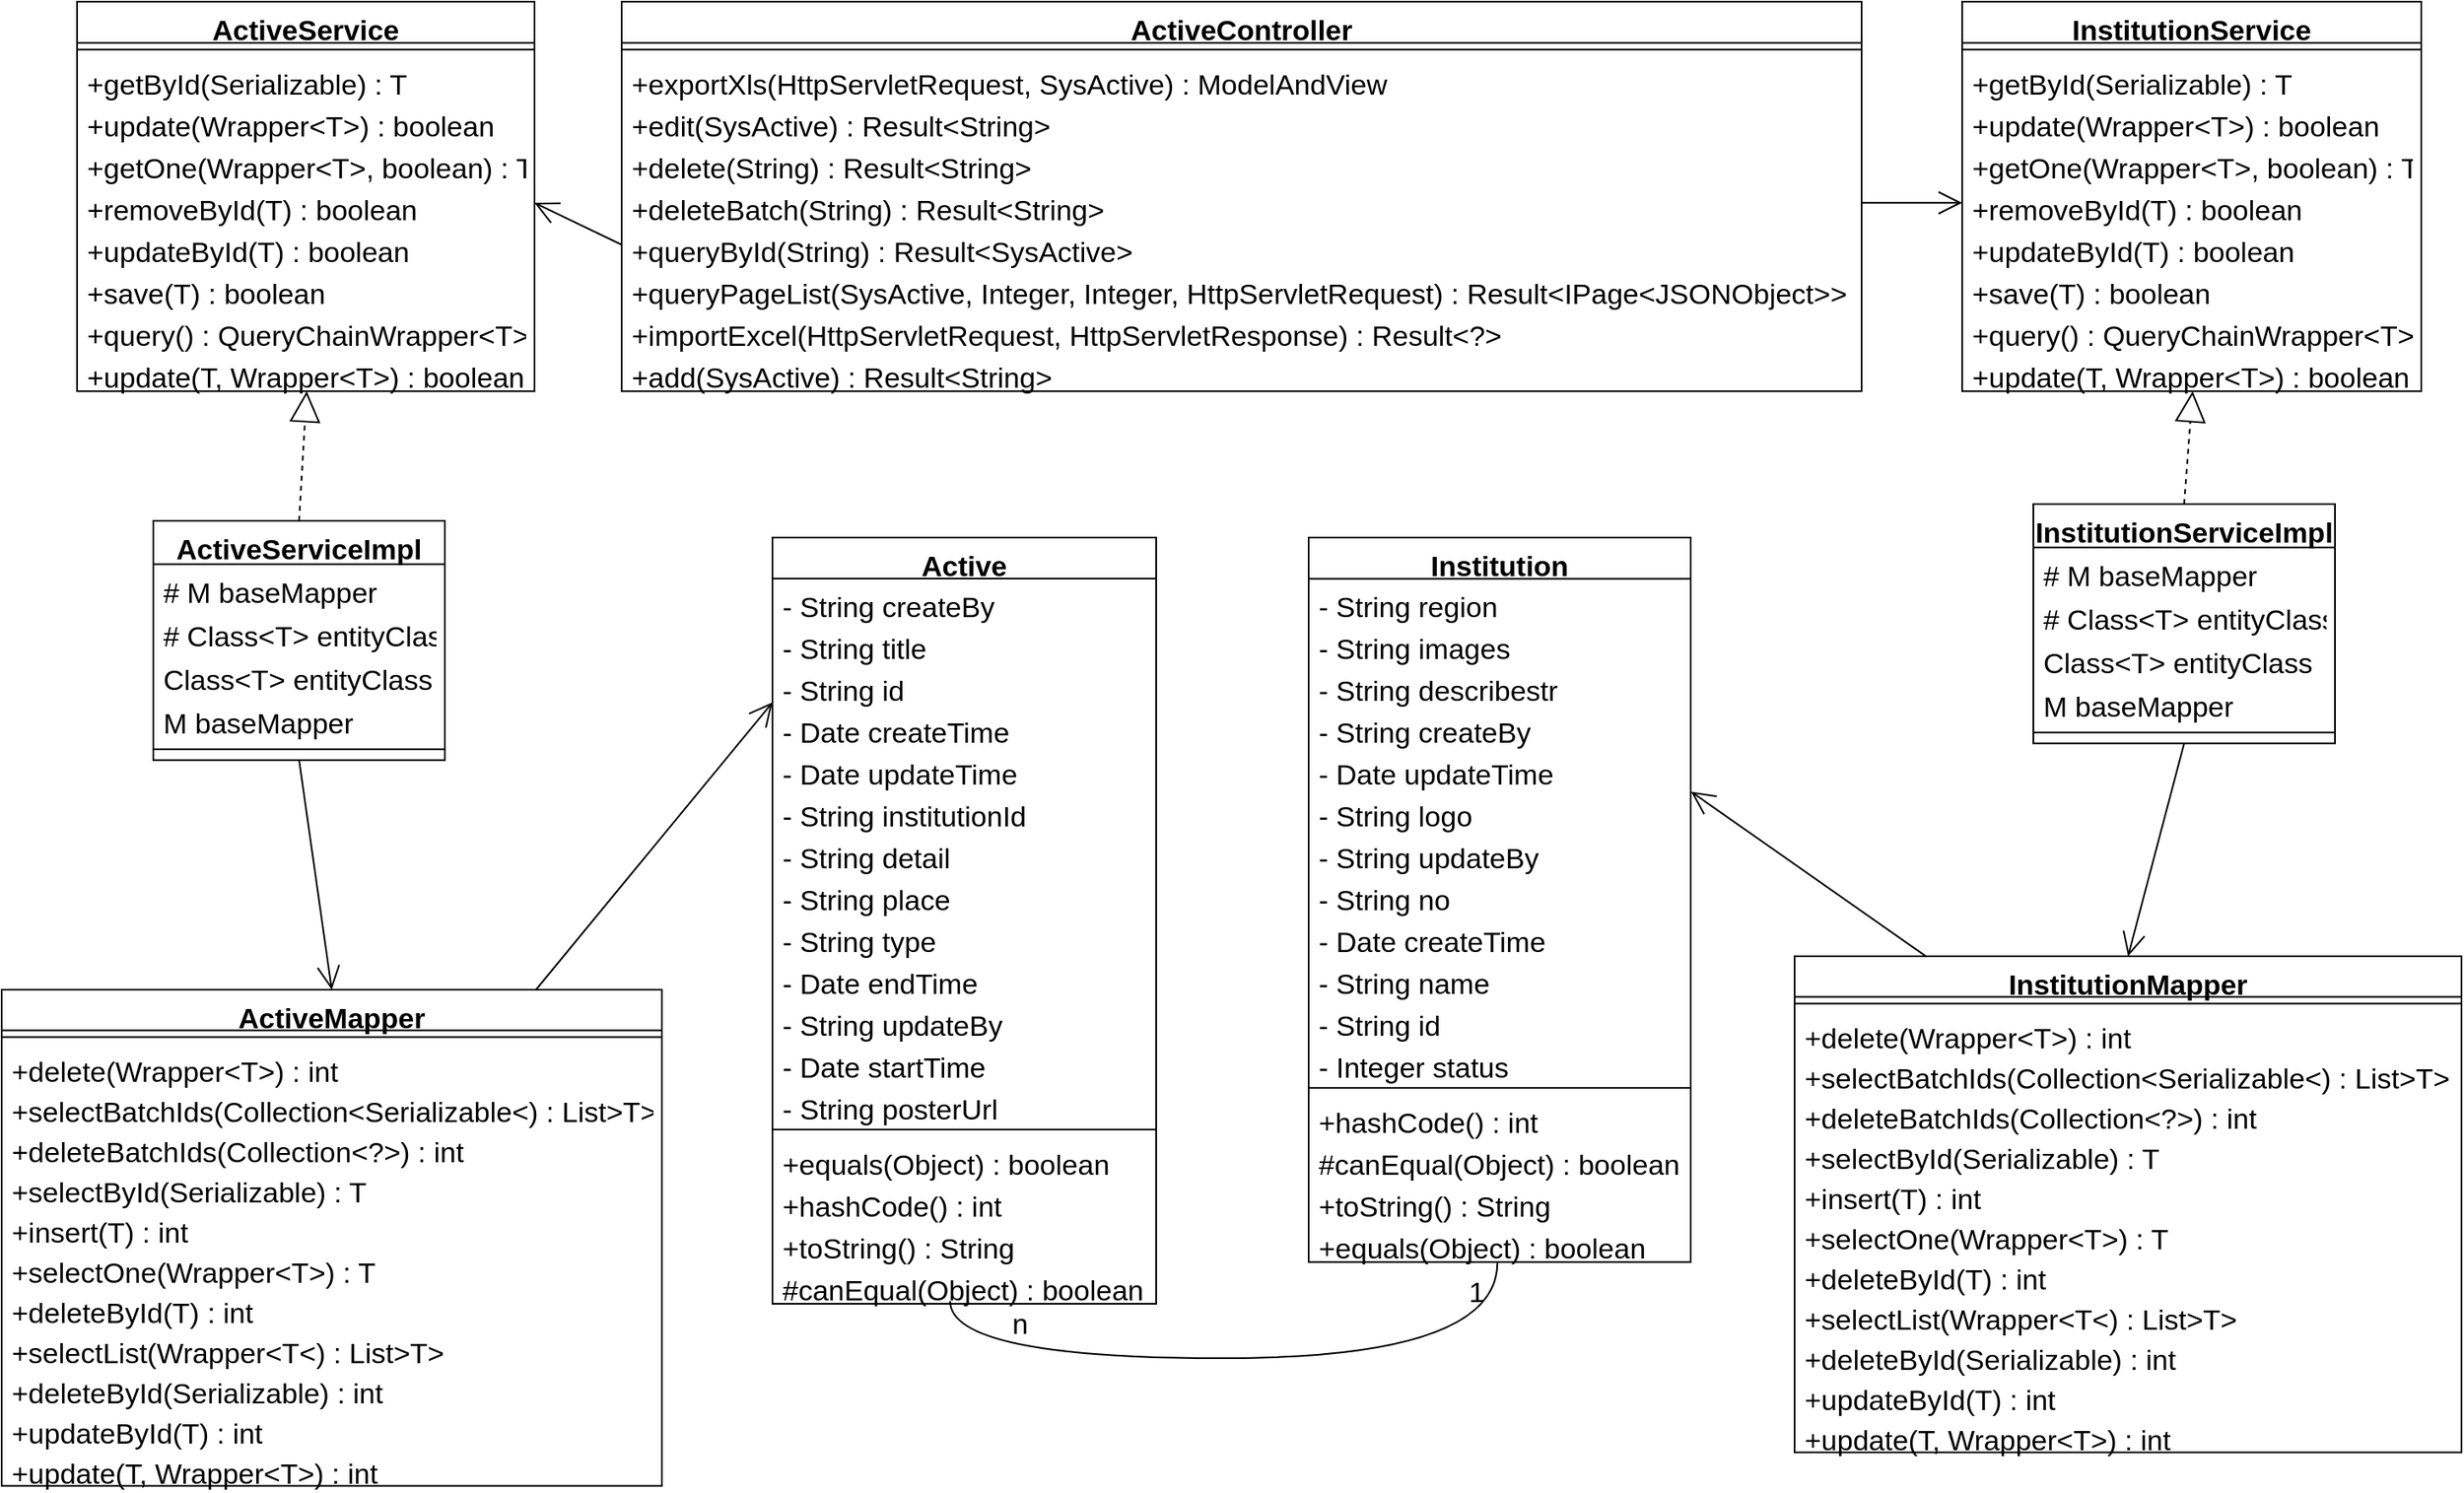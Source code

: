<mxfile version="24.5.1" type="github">
  <diagram name="第 1 页" id="wU-453oeVGQmZ7itbZ2u">
    <mxGraphModel dx="1974" dy="590" grid="1" gridSize="10" guides="1" tooltips="1" connect="1" arrows="1" fold="1" page="1" pageScale="1" pageWidth="827" pageHeight="1169" math="0" shadow="0">
      <root>
        <mxCell id="0" />
        <mxCell id="1" parent="0" />
        <mxCell id="_fDaWPG-SAnf2-mswytO-1" value="ActiveController" style="swimlane;fontStyle=1;align=center;verticalAlign=top;childLayout=stackLayout;horizontal=1;startSize=24.632;horizontalStack=0;resizeParent=1;resizeParentMax=0;resizeLast=0;collapsible=0;marginBottom=0;fontSize=17;" vertex="1" parent="1">
          <mxGeometry x="80" y="20" width="740" height="232.632" as="geometry" />
        </mxCell>
        <mxCell id="_fDaWPG-SAnf2-mswytO-2" style="line;strokeWidth=1;fillColor=none;align=left;verticalAlign=middle;spacingTop=-1;spacingLeft=3;spacingRight=3;rotatable=0;labelPosition=right;points=[];portConstraint=eastwest;strokeColor=inherit;fontSize=17;" vertex="1" parent="_fDaWPG-SAnf2-mswytO-1">
          <mxGeometry y="24.632" width="740" height="8" as="geometry" />
        </mxCell>
        <mxCell id="_fDaWPG-SAnf2-mswytO-3" value="+exportXls(HttpServletRequest, SysActive) : ModelAndView" style="text;strokeColor=none;fillColor=none;align=left;verticalAlign=top;spacingLeft=4;spacingRight=4;overflow=hidden;rotatable=0;points=[[0,0.5],[1,0.5]];portConstraint=eastwest;fontSize=17;" vertex="1" parent="_fDaWPG-SAnf2-mswytO-1">
          <mxGeometry y="32.632" width="740" height="25" as="geometry" />
        </mxCell>
        <mxCell id="_fDaWPG-SAnf2-mswytO-4" value="+edit(SysActive) : Result&lt;String&gt;" style="text;strokeColor=none;fillColor=none;align=left;verticalAlign=top;spacingLeft=4;spacingRight=4;overflow=hidden;rotatable=0;points=[[0,0.5],[1,0.5]];portConstraint=eastwest;fontSize=17;" vertex="1" parent="_fDaWPG-SAnf2-mswytO-1">
          <mxGeometry y="57.632" width="740" height="25" as="geometry" />
        </mxCell>
        <mxCell id="_fDaWPG-SAnf2-mswytO-5" value="+delete(String) : Result&lt;String&gt;" style="text;strokeColor=none;fillColor=none;align=left;verticalAlign=top;spacingLeft=4;spacingRight=4;overflow=hidden;rotatable=0;points=[[0,0.5],[1,0.5]];portConstraint=eastwest;fontSize=17;" vertex="1" parent="_fDaWPG-SAnf2-mswytO-1">
          <mxGeometry y="82.632" width="740" height="25" as="geometry" />
        </mxCell>
        <mxCell id="_fDaWPG-SAnf2-mswytO-6" value="+deleteBatch(String) : Result&lt;String&gt;" style="text;strokeColor=none;fillColor=none;align=left;verticalAlign=top;spacingLeft=4;spacingRight=4;overflow=hidden;rotatable=0;points=[[0,0.5],[1,0.5]];portConstraint=eastwest;fontSize=17;" vertex="1" parent="_fDaWPG-SAnf2-mswytO-1">
          <mxGeometry y="107.632" width="740" height="25" as="geometry" />
        </mxCell>
        <mxCell id="_fDaWPG-SAnf2-mswytO-7" value="+queryById(String) : Result&lt;SysActive&gt;" style="text;strokeColor=none;fillColor=none;align=left;verticalAlign=top;spacingLeft=4;spacingRight=4;overflow=hidden;rotatable=0;points=[[0,0.5],[1,0.5]];portConstraint=eastwest;fontSize=17;" vertex="1" parent="_fDaWPG-SAnf2-mswytO-1">
          <mxGeometry y="132.632" width="740" height="25" as="geometry" />
        </mxCell>
        <mxCell id="_fDaWPG-SAnf2-mswytO-8" value="+queryPageList(SysActive, Integer, Integer, HttpServletRequest) : Result&lt;IPage&lt;JSONObject&gt;&gt;" style="text;strokeColor=none;fillColor=none;align=left;verticalAlign=top;spacingLeft=4;spacingRight=4;overflow=hidden;rotatable=0;points=[[0,0.5],[1,0.5]];portConstraint=eastwest;fontSize=17;" vertex="1" parent="_fDaWPG-SAnf2-mswytO-1">
          <mxGeometry y="157.632" width="740" height="25" as="geometry" />
        </mxCell>
        <mxCell id="_fDaWPG-SAnf2-mswytO-9" value="+importExcel(HttpServletRequest, HttpServletResponse) : Result&lt;?&gt;" style="text;strokeColor=none;fillColor=none;align=left;verticalAlign=top;spacingLeft=4;spacingRight=4;overflow=hidden;rotatable=0;points=[[0,0.5],[1,0.5]];portConstraint=eastwest;fontSize=17;" vertex="1" parent="_fDaWPG-SAnf2-mswytO-1">
          <mxGeometry y="182.632" width="740" height="25" as="geometry" />
        </mxCell>
        <mxCell id="_fDaWPG-SAnf2-mswytO-10" value="+add(SysActive) : Result&lt;String&gt;" style="text;strokeColor=none;fillColor=none;align=left;verticalAlign=top;spacingLeft=4;spacingRight=4;overflow=hidden;rotatable=0;points=[[0,0.5],[1,0.5]];portConstraint=eastwest;fontSize=17;" vertex="1" parent="_fDaWPG-SAnf2-mswytO-1">
          <mxGeometry y="207.632" width="740" height="25" as="geometry" />
        </mxCell>
        <mxCell id="_fDaWPG-SAnf2-mswytO-11" value="ActiveService" style="swimlane;fontStyle=1;align=center;verticalAlign=top;childLayout=stackLayout;horizontal=1;startSize=24.632;horizontalStack=0;resizeParent=1;resizeParentMax=0;resizeLast=0;collapsible=0;marginBottom=0;fontSize=17;" vertex="1" parent="1">
          <mxGeometry x="-245" y="20" width="273" height="232.632" as="geometry" />
        </mxCell>
        <mxCell id="_fDaWPG-SAnf2-mswytO-12" style="line;strokeWidth=1;fillColor=none;align=left;verticalAlign=middle;spacingTop=-1;spacingLeft=3;spacingRight=3;rotatable=0;labelPosition=right;points=[];portConstraint=eastwest;strokeColor=inherit;fontSize=17;" vertex="1" parent="_fDaWPG-SAnf2-mswytO-11">
          <mxGeometry y="24.632" width="273" height="8" as="geometry" />
        </mxCell>
        <mxCell id="_fDaWPG-SAnf2-mswytO-13" value="+getById(Serializable) : T" style="text;strokeColor=none;fillColor=none;align=left;verticalAlign=top;spacingLeft=4;spacingRight=4;overflow=hidden;rotatable=0;points=[[0,0.5],[1,0.5]];portConstraint=eastwest;fontSize=17;" vertex="1" parent="_fDaWPG-SAnf2-mswytO-11">
          <mxGeometry y="32.632" width="273" height="25" as="geometry" />
        </mxCell>
        <mxCell id="_fDaWPG-SAnf2-mswytO-14" value="+update(Wrapper&lt;T&gt;) : boolean" style="text;strokeColor=none;fillColor=none;align=left;verticalAlign=top;spacingLeft=4;spacingRight=4;overflow=hidden;rotatable=0;points=[[0,0.5],[1,0.5]];portConstraint=eastwest;fontSize=17;" vertex="1" parent="_fDaWPG-SAnf2-mswytO-11">
          <mxGeometry y="57.632" width="273" height="25" as="geometry" />
        </mxCell>
        <mxCell id="_fDaWPG-SAnf2-mswytO-15" value="+getOne(Wrapper&lt;T&gt;, boolean) : T" style="text;strokeColor=none;fillColor=none;align=left;verticalAlign=top;spacingLeft=4;spacingRight=4;overflow=hidden;rotatable=0;points=[[0,0.5],[1,0.5]];portConstraint=eastwest;fontSize=17;" vertex="1" parent="_fDaWPG-SAnf2-mswytO-11">
          <mxGeometry y="82.632" width="273" height="25" as="geometry" />
        </mxCell>
        <mxCell id="_fDaWPG-SAnf2-mswytO-16" value="+removeById(T) : boolean" style="text;strokeColor=none;fillColor=none;align=left;verticalAlign=top;spacingLeft=4;spacingRight=4;overflow=hidden;rotatable=0;points=[[0,0.5],[1,0.5]];portConstraint=eastwest;fontSize=17;" vertex="1" parent="_fDaWPG-SAnf2-mswytO-11">
          <mxGeometry y="107.632" width="273" height="25" as="geometry" />
        </mxCell>
        <mxCell id="_fDaWPG-SAnf2-mswytO-17" value="+updateById(T) : boolean" style="text;strokeColor=none;fillColor=none;align=left;verticalAlign=top;spacingLeft=4;spacingRight=4;overflow=hidden;rotatable=0;points=[[0,0.5],[1,0.5]];portConstraint=eastwest;fontSize=17;" vertex="1" parent="_fDaWPG-SAnf2-mswytO-11">
          <mxGeometry y="132.632" width="273" height="25" as="geometry" />
        </mxCell>
        <mxCell id="_fDaWPG-SAnf2-mswytO-18" value="+save(T) : boolean" style="text;strokeColor=none;fillColor=none;align=left;verticalAlign=top;spacingLeft=4;spacingRight=4;overflow=hidden;rotatable=0;points=[[0,0.5],[1,0.5]];portConstraint=eastwest;fontSize=17;" vertex="1" parent="_fDaWPG-SAnf2-mswytO-11">
          <mxGeometry y="157.632" width="273" height="25" as="geometry" />
        </mxCell>
        <mxCell id="_fDaWPG-SAnf2-mswytO-19" value="+query() : QueryChainWrapper&lt;T&gt;" style="text;strokeColor=none;fillColor=none;align=left;verticalAlign=top;spacingLeft=4;spacingRight=4;overflow=hidden;rotatable=0;points=[[0,0.5],[1,0.5]];portConstraint=eastwest;fontSize=17;" vertex="1" parent="_fDaWPG-SAnf2-mswytO-11">
          <mxGeometry y="182.632" width="273" height="25" as="geometry" />
        </mxCell>
        <mxCell id="_fDaWPG-SAnf2-mswytO-20" value="+update(T, Wrapper&lt;T&gt;) : boolean" style="text;strokeColor=none;fillColor=none;align=left;verticalAlign=top;spacingLeft=4;spacingRight=4;overflow=hidden;rotatable=0;points=[[0,0.5],[1,0.5]];portConstraint=eastwest;fontSize=17;" vertex="1" parent="_fDaWPG-SAnf2-mswytO-11">
          <mxGeometry y="207.632" width="273" height="25" as="geometry" />
        </mxCell>
        <mxCell id="_fDaWPG-SAnf2-mswytO-21" value="InstitutionService" style="swimlane;fontStyle=1;align=center;verticalAlign=top;childLayout=stackLayout;horizontal=1;startSize=24.632;horizontalStack=0;resizeParent=1;resizeParentMax=0;resizeLast=0;collapsible=0;marginBottom=0;fontSize=17;" vertex="1" parent="1">
          <mxGeometry x="880" y="20" width="274" height="232.632" as="geometry" />
        </mxCell>
        <mxCell id="_fDaWPG-SAnf2-mswytO-22" style="line;strokeWidth=1;fillColor=none;align=left;verticalAlign=middle;spacingTop=-1;spacingLeft=3;spacingRight=3;rotatable=0;labelPosition=right;points=[];portConstraint=eastwest;strokeColor=inherit;fontSize=17;" vertex="1" parent="_fDaWPG-SAnf2-mswytO-21">
          <mxGeometry y="24.632" width="274" height="8" as="geometry" />
        </mxCell>
        <mxCell id="_fDaWPG-SAnf2-mswytO-23" value="+getById(Serializable) : T" style="text;strokeColor=none;fillColor=none;align=left;verticalAlign=top;spacingLeft=4;spacingRight=4;overflow=hidden;rotatable=0;points=[[0,0.5],[1,0.5]];portConstraint=eastwest;fontSize=17;" vertex="1" parent="_fDaWPG-SAnf2-mswytO-21">
          <mxGeometry y="32.632" width="274" height="25" as="geometry" />
        </mxCell>
        <mxCell id="_fDaWPG-SAnf2-mswytO-24" value="+update(Wrapper&lt;T&gt;) : boolean" style="text;strokeColor=none;fillColor=none;align=left;verticalAlign=top;spacingLeft=4;spacingRight=4;overflow=hidden;rotatable=0;points=[[0,0.5],[1,0.5]];portConstraint=eastwest;fontSize=17;" vertex="1" parent="_fDaWPG-SAnf2-mswytO-21">
          <mxGeometry y="57.632" width="274" height="25" as="geometry" />
        </mxCell>
        <mxCell id="_fDaWPG-SAnf2-mswytO-25" value="+getOne(Wrapper&lt;T&gt;, boolean) : T" style="text;strokeColor=none;fillColor=none;align=left;verticalAlign=top;spacingLeft=4;spacingRight=4;overflow=hidden;rotatable=0;points=[[0,0.5],[1,0.5]];portConstraint=eastwest;fontSize=17;" vertex="1" parent="_fDaWPG-SAnf2-mswytO-21">
          <mxGeometry y="82.632" width="274" height="25" as="geometry" />
        </mxCell>
        <mxCell id="_fDaWPG-SAnf2-mswytO-26" value="+removeById(T) : boolean" style="text;strokeColor=none;fillColor=none;align=left;verticalAlign=top;spacingLeft=4;spacingRight=4;overflow=hidden;rotatable=0;points=[[0,0.5],[1,0.5]];portConstraint=eastwest;fontSize=17;" vertex="1" parent="_fDaWPG-SAnf2-mswytO-21">
          <mxGeometry y="107.632" width="274" height="25" as="geometry" />
        </mxCell>
        <mxCell id="_fDaWPG-SAnf2-mswytO-27" value="+updateById(T) : boolean" style="text;strokeColor=none;fillColor=none;align=left;verticalAlign=top;spacingLeft=4;spacingRight=4;overflow=hidden;rotatable=0;points=[[0,0.5],[1,0.5]];portConstraint=eastwest;fontSize=17;" vertex="1" parent="_fDaWPG-SAnf2-mswytO-21">
          <mxGeometry y="132.632" width="274" height="25" as="geometry" />
        </mxCell>
        <mxCell id="_fDaWPG-SAnf2-mswytO-28" value="+save(T) : boolean" style="text;strokeColor=none;fillColor=none;align=left;verticalAlign=top;spacingLeft=4;spacingRight=4;overflow=hidden;rotatable=0;points=[[0,0.5],[1,0.5]];portConstraint=eastwest;fontSize=17;" vertex="1" parent="_fDaWPG-SAnf2-mswytO-21">
          <mxGeometry y="157.632" width="274" height="25" as="geometry" />
        </mxCell>
        <mxCell id="_fDaWPG-SAnf2-mswytO-29" value="+query() : QueryChainWrapper&lt;T&gt;" style="text;strokeColor=none;fillColor=none;align=left;verticalAlign=top;spacingLeft=4;spacingRight=4;overflow=hidden;rotatable=0;points=[[0,0.5],[1,0.5]];portConstraint=eastwest;fontSize=17;" vertex="1" parent="_fDaWPG-SAnf2-mswytO-21">
          <mxGeometry y="182.632" width="274" height="25" as="geometry" />
        </mxCell>
        <mxCell id="_fDaWPG-SAnf2-mswytO-30" value="+update(T, Wrapper&lt;T&gt;) : boolean" style="text;strokeColor=none;fillColor=none;align=left;verticalAlign=top;spacingLeft=4;spacingRight=4;overflow=hidden;rotatable=0;points=[[0,0.5],[1,0.5]];portConstraint=eastwest;fontSize=17;" vertex="1" parent="_fDaWPG-SAnf2-mswytO-21">
          <mxGeometry y="207.632" width="274" height="25" as="geometry" />
        </mxCell>
        <mxCell id="_fDaWPG-SAnf2-mswytO-31" value="ActiveMapper" style="swimlane;fontStyle=1;align=center;verticalAlign=top;childLayout=stackLayout;horizontal=1;startSize=24.24;horizontalStack=0;resizeParent=1;resizeParentMax=0;resizeLast=0;collapsible=0;marginBottom=0;fontSize=17;" vertex="1" parent="1">
          <mxGeometry x="-290" y="610" width="394" height="296.24" as="geometry" />
        </mxCell>
        <mxCell id="_fDaWPG-SAnf2-mswytO-32" style="line;strokeWidth=1;fillColor=none;align=left;verticalAlign=middle;spacingTop=-1;spacingLeft=3;spacingRight=3;rotatable=0;labelPosition=right;points=[];portConstraint=eastwest;strokeColor=inherit;fontSize=17;" vertex="1" parent="_fDaWPG-SAnf2-mswytO-31">
          <mxGeometry y="24.24" width="394" height="8" as="geometry" />
        </mxCell>
        <mxCell id="_fDaWPG-SAnf2-mswytO-33" value="+delete(Wrapper&lt;T&gt;) : int" style="text;strokeColor=none;fillColor=none;align=left;verticalAlign=top;spacingLeft=4;spacingRight=4;overflow=hidden;rotatable=0;points=[[0,0.5],[1,0.5]];portConstraint=eastwest;fontSize=17;" vertex="1" parent="_fDaWPG-SAnf2-mswytO-31">
          <mxGeometry y="32.24" width="394" height="24" as="geometry" />
        </mxCell>
        <mxCell id="_fDaWPG-SAnf2-mswytO-34" value="+selectBatchIds(Collection&lt;Serializable&lt;) : List&gt;T&gt;" style="text;strokeColor=none;fillColor=none;align=left;verticalAlign=top;spacingLeft=4;spacingRight=4;overflow=hidden;rotatable=0;points=[[0,0.5],[1,0.5]];portConstraint=eastwest;fontSize=17;" vertex="1" parent="_fDaWPG-SAnf2-mswytO-31">
          <mxGeometry y="56.24" width="394" height="24" as="geometry" />
        </mxCell>
        <mxCell id="_fDaWPG-SAnf2-mswytO-35" value="+deleteBatchIds(Collection&lt;?&gt;) : int" style="text;strokeColor=none;fillColor=none;align=left;verticalAlign=top;spacingLeft=4;spacingRight=4;overflow=hidden;rotatable=0;points=[[0,0.5],[1,0.5]];portConstraint=eastwest;fontSize=17;" vertex="1" parent="_fDaWPG-SAnf2-mswytO-31">
          <mxGeometry y="80.24" width="394" height="24" as="geometry" />
        </mxCell>
        <mxCell id="_fDaWPG-SAnf2-mswytO-36" value="+selectById(Serializable) : T" style="text;strokeColor=none;fillColor=none;align=left;verticalAlign=top;spacingLeft=4;spacingRight=4;overflow=hidden;rotatable=0;points=[[0,0.5],[1,0.5]];portConstraint=eastwest;fontSize=17;" vertex="1" parent="_fDaWPG-SAnf2-mswytO-31">
          <mxGeometry y="104.24" width="394" height="24" as="geometry" />
        </mxCell>
        <mxCell id="_fDaWPG-SAnf2-mswytO-37" value="+insert(T) : int" style="text;strokeColor=none;fillColor=none;align=left;verticalAlign=top;spacingLeft=4;spacingRight=4;overflow=hidden;rotatable=0;points=[[0,0.5],[1,0.5]];portConstraint=eastwest;fontSize=17;" vertex="1" parent="_fDaWPG-SAnf2-mswytO-31">
          <mxGeometry y="128.24" width="394" height="24" as="geometry" />
        </mxCell>
        <mxCell id="_fDaWPG-SAnf2-mswytO-38" value="+selectOne(Wrapper&lt;T&gt;) : T" style="text;strokeColor=none;fillColor=none;align=left;verticalAlign=top;spacingLeft=4;spacingRight=4;overflow=hidden;rotatable=0;points=[[0,0.5],[1,0.5]];portConstraint=eastwest;fontSize=17;" vertex="1" parent="_fDaWPG-SAnf2-mswytO-31">
          <mxGeometry y="152.24" width="394" height="24" as="geometry" />
        </mxCell>
        <mxCell id="_fDaWPG-SAnf2-mswytO-39" value="+deleteById(T) : int" style="text;strokeColor=none;fillColor=none;align=left;verticalAlign=top;spacingLeft=4;spacingRight=4;overflow=hidden;rotatable=0;points=[[0,0.5],[1,0.5]];portConstraint=eastwest;fontSize=17;" vertex="1" parent="_fDaWPG-SAnf2-mswytO-31">
          <mxGeometry y="176.24" width="394" height="24" as="geometry" />
        </mxCell>
        <mxCell id="_fDaWPG-SAnf2-mswytO-40" value="+selectList(Wrapper&lt;T&lt;) : List&gt;T&gt;" style="text;strokeColor=none;fillColor=none;align=left;verticalAlign=top;spacingLeft=4;spacingRight=4;overflow=hidden;rotatable=0;points=[[0,0.5],[1,0.5]];portConstraint=eastwest;fontSize=17;" vertex="1" parent="_fDaWPG-SAnf2-mswytO-31">
          <mxGeometry y="200.24" width="394" height="24" as="geometry" />
        </mxCell>
        <mxCell id="_fDaWPG-SAnf2-mswytO-41" value="+deleteById(Serializable) : int" style="text;strokeColor=none;fillColor=none;align=left;verticalAlign=top;spacingLeft=4;spacingRight=4;overflow=hidden;rotatable=0;points=[[0,0.5],[1,0.5]];portConstraint=eastwest;fontSize=17;" vertex="1" parent="_fDaWPG-SAnf2-mswytO-31">
          <mxGeometry y="224.24" width="394" height="24" as="geometry" />
        </mxCell>
        <mxCell id="_fDaWPG-SAnf2-mswytO-42" value="+updateById(T) : int" style="text;strokeColor=none;fillColor=none;align=left;verticalAlign=top;spacingLeft=4;spacingRight=4;overflow=hidden;rotatable=0;points=[[0,0.5],[1,0.5]];portConstraint=eastwest;fontSize=17;" vertex="1" parent="_fDaWPG-SAnf2-mswytO-31">
          <mxGeometry y="248.24" width="394" height="24" as="geometry" />
        </mxCell>
        <mxCell id="_fDaWPG-SAnf2-mswytO-43" value="+update(T, Wrapper&lt;T&gt;) : int" style="text;strokeColor=none;fillColor=none;align=left;verticalAlign=top;spacingLeft=4;spacingRight=4;overflow=hidden;rotatable=0;points=[[0,0.5],[1,0.5]];portConstraint=eastwest;fontSize=17;" vertex="1" parent="_fDaWPG-SAnf2-mswytO-31">
          <mxGeometry y="272.24" width="394" height="24" as="geometry" />
        </mxCell>
        <mxCell id="_fDaWPG-SAnf2-mswytO-44" value="InstitutionMapper" style="swimlane;fontStyle=1;align=center;verticalAlign=top;childLayout=stackLayout;horizontal=1;startSize=24.24;horizontalStack=0;resizeParent=1;resizeParentMax=0;resizeLast=0;collapsible=0;marginBottom=0;fontSize=17;" vertex="1" parent="1">
          <mxGeometry x="780" y="590" width="398" height="296.24" as="geometry" />
        </mxCell>
        <mxCell id="_fDaWPG-SAnf2-mswytO-45" style="line;strokeWidth=1;fillColor=none;align=left;verticalAlign=middle;spacingTop=-1;spacingLeft=3;spacingRight=3;rotatable=0;labelPosition=right;points=[];portConstraint=eastwest;strokeColor=inherit;fontSize=17;" vertex="1" parent="_fDaWPG-SAnf2-mswytO-44">
          <mxGeometry y="24.24" width="398" height="8" as="geometry" />
        </mxCell>
        <mxCell id="_fDaWPG-SAnf2-mswytO-46" value="+delete(Wrapper&lt;T&gt;) : int" style="text;strokeColor=none;fillColor=none;align=left;verticalAlign=top;spacingLeft=4;spacingRight=4;overflow=hidden;rotatable=0;points=[[0,0.5],[1,0.5]];portConstraint=eastwest;fontSize=17;" vertex="1" parent="_fDaWPG-SAnf2-mswytO-44">
          <mxGeometry y="32.24" width="398" height="24" as="geometry" />
        </mxCell>
        <mxCell id="_fDaWPG-SAnf2-mswytO-47" value="+selectBatchIds(Collection&lt;Serializable&lt;) : List&gt;T&gt;" style="text;strokeColor=none;fillColor=none;align=left;verticalAlign=top;spacingLeft=4;spacingRight=4;overflow=hidden;rotatable=0;points=[[0,0.5],[1,0.5]];portConstraint=eastwest;fontSize=17;" vertex="1" parent="_fDaWPG-SAnf2-mswytO-44">
          <mxGeometry y="56.24" width="398" height="24" as="geometry" />
        </mxCell>
        <mxCell id="_fDaWPG-SAnf2-mswytO-48" value="+deleteBatchIds(Collection&lt;?&gt;) : int" style="text;strokeColor=none;fillColor=none;align=left;verticalAlign=top;spacingLeft=4;spacingRight=4;overflow=hidden;rotatable=0;points=[[0,0.5],[1,0.5]];portConstraint=eastwest;fontSize=17;" vertex="1" parent="_fDaWPG-SAnf2-mswytO-44">
          <mxGeometry y="80.24" width="398" height="24" as="geometry" />
        </mxCell>
        <mxCell id="_fDaWPG-SAnf2-mswytO-49" value="+selectById(Serializable) : T" style="text;strokeColor=none;fillColor=none;align=left;verticalAlign=top;spacingLeft=4;spacingRight=4;overflow=hidden;rotatable=0;points=[[0,0.5],[1,0.5]];portConstraint=eastwest;fontSize=17;" vertex="1" parent="_fDaWPG-SAnf2-mswytO-44">
          <mxGeometry y="104.24" width="398" height="24" as="geometry" />
        </mxCell>
        <mxCell id="_fDaWPG-SAnf2-mswytO-50" value="+insert(T) : int" style="text;strokeColor=none;fillColor=none;align=left;verticalAlign=top;spacingLeft=4;spacingRight=4;overflow=hidden;rotatable=0;points=[[0,0.5],[1,0.5]];portConstraint=eastwest;fontSize=17;" vertex="1" parent="_fDaWPG-SAnf2-mswytO-44">
          <mxGeometry y="128.24" width="398" height="24" as="geometry" />
        </mxCell>
        <mxCell id="_fDaWPG-SAnf2-mswytO-51" value="+selectOne(Wrapper&lt;T&gt;) : T" style="text;strokeColor=none;fillColor=none;align=left;verticalAlign=top;spacingLeft=4;spacingRight=4;overflow=hidden;rotatable=0;points=[[0,0.5],[1,0.5]];portConstraint=eastwest;fontSize=17;" vertex="1" parent="_fDaWPG-SAnf2-mswytO-44">
          <mxGeometry y="152.24" width="398" height="24" as="geometry" />
        </mxCell>
        <mxCell id="_fDaWPG-SAnf2-mswytO-52" value="+deleteById(T) : int" style="text;strokeColor=none;fillColor=none;align=left;verticalAlign=top;spacingLeft=4;spacingRight=4;overflow=hidden;rotatable=0;points=[[0,0.5],[1,0.5]];portConstraint=eastwest;fontSize=17;" vertex="1" parent="_fDaWPG-SAnf2-mswytO-44">
          <mxGeometry y="176.24" width="398" height="24" as="geometry" />
        </mxCell>
        <mxCell id="_fDaWPG-SAnf2-mswytO-53" value="+selectList(Wrapper&lt;T&lt;) : List&gt;T&gt;" style="text;strokeColor=none;fillColor=none;align=left;verticalAlign=top;spacingLeft=4;spacingRight=4;overflow=hidden;rotatable=0;points=[[0,0.5],[1,0.5]];portConstraint=eastwest;fontSize=17;" vertex="1" parent="_fDaWPG-SAnf2-mswytO-44">
          <mxGeometry y="200.24" width="398" height="24" as="geometry" />
        </mxCell>
        <mxCell id="_fDaWPG-SAnf2-mswytO-54" value="+deleteById(Serializable) : int" style="text;strokeColor=none;fillColor=none;align=left;verticalAlign=top;spacingLeft=4;spacingRight=4;overflow=hidden;rotatable=0;points=[[0,0.5],[1,0.5]];portConstraint=eastwest;fontSize=17;" vertex="1" parent="_fDaWPG-SAnf2-mswytO-44">
          <mxGeometry y="224.24" width="398" height="24" as="geometry" />
        </mxCell>
        <mxCell id="_fDaWPG-SAnf2-mswytO-55" value="+updateById(T) : int" style="text;strokeColor=none;fillColor=none;align=left;verticalAlign=top;spacingLeft=4;spacingRight=4;overflow=hidden;rotatable=0;points=[[0,0.5],[1,0.5]];portConstraint=eastwest;fontSize=17;" vertex="1" parent="_fDaWPG-SAnf2-mswytO-44">
          <mxGeometry y="248.24" width="398" height="24" as="geometry" />
        </mxCell>
        <mxCell id="_fDaWPG-SAnf2-mswytO-56" value="+update(T, Wrapper&lt;T&gt;) : int" style="text;strokeColor=none;fillColor=none;align=left;verticalAlign=top;spacingLeft=4;spacingRight=4;overflow=hidden;rotatable=0;points=[[0,0.5],[1,0.5]];portConstraint=eastwest;fontSize=17;" vertex="1" parent="_fDaWPG-SAnf2-mswytO-44">
          <mxGeometry y="272.24" width="398" height="24" as="geometry" />
        </mxCell>
        <mxCell id="_fDaWPG-SAnf2-mswytO-57" value="Active" style="swimlane;fontStyle=1;align=center;verticalAlign=top;childLayout=stackLayout;horizontal=1;startSize=24.5;horizontalStack=0;resizeParent=1;resizeParentMax=0;resizeLast=0;collapsible=0;marginBottom=0;fontSize=17;" vertex="1" parent="1">
          <mxGeometry x="170" y="340" width="229" height="457.5" as="geometry" />
        </mxCell>
        <mxCell id="_fDaWPG-SAnf2-mswytO-58" value="- String createBy" style="text;strokeColor=none;fillColor=none;align=left;verticalAlign=top;spacingLeft=4;spacingRight=4;overflow=hidden;rotatable=0;points=[[0,0.5],[1,0.5]];portConstraint=eastwest;fontSize=17;" vertex="1" parent="_fDaWPG-SAnf2-mswytO-57">
          <mxGeometry y="24.5" width="229" height="25" as="geometry" />
        </mxCell>
        <mxCell id="_fDaWPG-SAnf2-mswytO-59" value="- String title" style="text;strokeColor=none;fillColor=none;align=left;verticalAlign=top;spacingLeft=4;spacingRight=4;overflow=hidden;rotatable=0;points=[[0,0.5],[1,0.5]];portConstraint=eastwest;fontSize=17;" vertex="1" parent="_fDaWPG-SAnf2-mswytO-57">
          <mxGeometry y="49.5" width="229" height="25" as="geometry" />
        </mxCell>
        <mxCell id="_fDaWPG-SAnf2-mswytO-60" value="- String id" style="text;strokeColor=none;fillColor=none;align=left;verticalAlign=top;spacingLeft=4;spacingRight=4;overflow=hidden;rotatable=0;points=[[0,0.5],[1,0.5]];portConstraint=eastwest;fontSize=17;" vertex="1" parent="_fDaWPG-SAnf2-mswytO-57">
          <mxGeometry y="74.5" width="229" height="25" as="geometry" />
        </mxCell>
        <mxCell id="_fDaWPG-SAnf2-mswytO-61" value="- Date createTime" style="text;strokeColor=none;fillColor=none;align=left;verticalAlign=top;spacingLeft=4;spacingRight=4;overflow=hidden;rotatable=0;points=[[0,0.5],[1,0.5]];portConstraint=eastwest;fontSize=17;" vertex="1" parent="_fDaWPG-SAnf2-mswytO-57">
          <mxGeometry y="99.5" width="229" height="25" as="geometry" />
        </mxCell>
        <mxCell id="_fDaWPG-SAnf2-mswytO-62" value="- Date updateTime" style="text;strokeColor=none;fillColor=none;align=left;verticalAlign=top;spacingLeft=4;spacingRight=4;overflow=hidden;rotatable=0;points=[[0,0.5],[1,0.5]];portConstraint=eastwest;fontSize=17;" vertex="1" parent="_fDaWPG-SAnf2-mswytO-57">
          <mxGeometry y="124.5" width="229" height="25" as="geometry" />
        </mxCell>
        <mxCell id="_fDaWPG-SAnf2-mswytO-63" value="- String institutionId" style="text;strokeColor=none;fillColor=none;align=left;verticalAlign=top;spacingLeft=4;spacingRight=4;overflow=hidden;rotatable=0;points=[[0,0.5],[1,0.5]];portConstraint=eastwest;fontSize=17;" vertex="1" parent="_fDaWPG-SAnf2-mswytO-57">
          <mxGeometry y="149.5" width="229" height="25" as="geometry" />
        </mxCell>
        <mxCell id="_fDaWPG-SAnf2-mswytO-64" value="- String detail" style="text;strokeColor=none;fillColor=none;align=left;verticalAlign=top;spacingLeft=4;spacingRight=4;overflow=hidden;rotatable=0;points=[[0,0.5],[1,0.5]];portConstraint=eastwest;fontSize=17;" vertex="1" parent="_fDaWPG-SAnf2-mswytO-57">
          <mxGeometry y="174.5" width="229" height="25" as="geometry" />
        </mxCell>
        <mxCell id="_fDaWPG-SAnf2-mswytO-65" value="- String place" style="text;strokeColor=none;fillColor=none;align=left;verticalAlign=top;spacingLeft=4;spacingRight=4;overflow=hidden;rotatable=0;points=[[0,0.5],[1,0.5]];portConstraint=eastwest;fontSize=17;" vertex="1" parent="_fDaWPG-SAnf2-mswytO-57">
          <mxGeometry y="199.5" width="229" height="25" as="geometry" />
        </mxCell>
        <mxCell id="_fDaWPG-SAnf2-mswytO-66" value="- String type" style="text;strokeColor=none;fillColor=none;align=left;verticalAlign=top;spacingLeft=4;spacingRight=4;overflow=hidden;rotatable=0;points=[[0,0.5],[1,0.5]];portConstraint=eastwest;fontSize=17;" vertex="1" parent="_fDaWPG-SAnf2-mswytO-57">
          <mxGeometry y="224.5" width="229" height="25" as="geometry" />
        </mxCell>
        <mxCell id="_fDaWPG-SAnf2-mswytO-67" value="- Date endTime" style="text;strokeColor=none;fillColor=none;align=left;verticalAlign=top;spacingLeft=4;spacingRight=4;overflow=hidden;rotatable=0;points=[[0,0.5],[1,0.5]];portConstraint=eastwest;fontSize=17;" vertex="1" parent="_fDaWPG-SAnf2-mswytO-57">
          <mxGeometry y="249.5" width="229" height="25" as="geometry" />
        </mxCell>
        <mxCell id="_fDaWPG-SAnf2-mswytO-68" value="- String updateBy" style="text;strokeColor=none;fillColor=none;align=left;verticalAlign=top;spacingLeft=4;spacingRight=4;overflow=hidden;rotatable=0;points=[[0,0.5],[1,0.5]];portConstraint=eastwest;fontSize=17;" vertex="1" parent="_fDaWPG-SAnf2-mswytO-57">
          <mxGeometry y="274.5" width="229" height="25" as="geometry" />
        </mxCell>
        <mxCell id="_fDaWPG-SAnf2-mswytO-69" value="- Date startTime" style="text;strokeColor=none;fillColor=none;align=left;verticalAlign=top;spacingLeft=4;spacingRight=4;overflow=hidden;rotatable=0;points=[[0,0.5],[1,0.5]];portConstraint=eastwest;fontSize=17;" vertex="1" parent="_fDaWPG-SAnf2-mswytO-57">
          <mxGeometry y="299.5" width="229" height="25" as="geometry" />
        </mxCell>
        <mxCell id="_fDaWPG-SAnf2-mswytO-70" value="- String posterUrl" style="text;strokeColor=none;fillColor=none;align=left;verticalAlign=top;spacingLeft=4;spacingRight=4;overflow=hidden;rotatable=0;points=[[0,0.5],[1,0.5]];portConstraint=eastwest;fontSize=17;" vertex="1" parent="_fDaWPG-SAnf2-mswytO-57">
          <mxGeometry y="324.5" width="229" height="25" as="geometry" />
        </mxCell>
        <mxCell id="_fDaWPG-SAnf2-mswytO-71" style="line;strokeWidth=1;fillColor=none;align=left;verticalAlign=middle;spacingTop=-1;spacingLeft=3;spacingRight=3;rotatable=0;labelPosition=right;points=[];portConstraint=eastwest;strokeColor=inherit;fontSize=17;" vertex="1" parent="_fDaWPG-SAnf2-mswytO-57">
          <mxGeometry y="349.5" width="229" height="8" as="geometry" />
        </mxCell>
        <mxCell id="_fDaWPG-SAnf2-mswytO-72" value="+equals(Object) : boolean" style="text;strokeColor=none;fillColor=none;align=left;verticalAlign=top;spacingLeft=4;spacingRight=4;overflow=hidden;rotatable=0;points=[[0,0.5],[1,0.5]];portConstraint=eastwest;fontSize=17;" vertex="1" parent="_fDaWPG-SAnf2-mswytO-57">
          <mxGeometry y="357.5" width="229" height="25" as="geometry" />
        </mxCell>
        <mxCell id="_fDaWPG-SAnf2-mswytO-73" value="+hashCode() : int" style="text;strokeColor=none;fillColor=none;align=left;verticalAlign=top;spacingLeft=4;spacingRight=4;overflow=hidden;rotatable=0;points=[[0,0.5],[1,0.5]];portConstraint=eastwest;fontSize=17;" vertex="1" parent="_fDaWPG-SAnf2-mswytO-57">
          <mxGeometry y="382.5" width="229" height="25" as="geometry" />
        </mxCell>
        <mxCell id="_fDaWPG-SAnf2-mswytO-74" value="+toString() : String" style="text;strokeColor=none;fillColor=none;align=left;verticalAlign=top;spacingLeft=4;spacingRight=4;overflow=hidden;rotatable=0;points=[[0,0.5],[1,0.5]];portConstraint=eastwest;fontSize=17;" vertex="1" parent="_fDaWPG-SAnf2-mswytO-57">
          <mxGeometry y="407.5" width="229" height="25" as="geometry" />
        </mxCell>
        <mxCell id="_fDaWPG-SAnf2-mswytO-75" value="#canEqual(Object) : boolean" style="text;strokeColor=none;fillColor=none;align=left;verticalAlign=top;spacingLeft=4;spacingRight=4;overflow=hidden;rotatable=0;points=[[0,0.5],[1,0.5]];portConstraint=eastwest;fontSize=17;" vertex="1" parent="_fDaWPG-SAnf2-mswytO-57">
          <mxGeometry y="432.5" width="229" height="25" as="geometry" />
        </mxCell>
        <mxCell id="_fDaWPG-SAnf2-mswytO-76" value="Institution" style="swimlane;fontStyle=1;align=center;verticalAlign=top;childLayout=stackLayout;horizontal=1;startSize=24.588;horizontalStack=0;resizeParent=1;resizeParentMax=0;resizeLast=0;collapsible=0;marginBottom=0;fontSize=17;" vertex="1" parent="1">
          <mxGeometry x="490" y="340" width="228" height="432.588" as="geometry" />
        </mxCell>
        <mxCell id="_fDaWPG-SAnf2-mswytO-77" value="- String region" style="text;strokeColor=none;fillColor=none;align=left;verticalAlign=top;spacingLeft=4;spacingRight=4;overflow=hidden;rotatable=0;points=[[0,0.5],[1,0.5]];portConstraint=eastwest;fontSize=17;" vertex="1" parent="_fDaWPG-SAnf2-mswytO-76">
          <mxGeometry y="24.588" width="228" height="25" as="geometry" />
        </mxCell>
        <mxCell id="_fDaWPG-SAnf2-mswytO-78" value="- String images" style="text;strokeColor=none;fillColor=none;align=left;verticalAlign=top;spacingLeft=4;spacingRight=4;overflow=hidden;rotatable=0;points=[[0,0.5],[1,0.5]];portConstraint=eastwest;fontSize=17;" vertex="1" parent="_fDaWPG-SAnf2-mswytO-76">
          <mxGeometry y="49.588" width="228" height="25" as="geometry" />
        </mxCell>
        <mxCell id="_fDaWPG-SAnf2-mswytO-79" value="- String describestr" style="text;strokeColor=none;fillColor=none;align=left;verticalAlign=top;spacingLeft=4;spacingRight=4;overflow=hidden;rotatable=0;points=[[0,0.5],[1,0.5]];portConstraint=eastwest;fontSize=17;" vertex="1" parent="_fDaWPG-SAnf2-mswytO-76">
          <mxGeometry y="74.588" width="228" height="25" as="geometry" />
        </mxCell>
        <mxCell id="_fDaWPG-SAnf2-mswytO-80" value="- String createBy" style="text;strokeColor=none;fillColor=none;align=left;verticalAlign=top;spacingLeft=4;spacingRight=4;overflow=hidden;rotatable=0;points=[[0,0.5],[1,0.5]];portConstraint=eastwest;fontSize=17;" vertex="1" parent="_fDaWPG-SAnf2-mswytO-76">
          <mxGeometry y="99.588" width="228" height="25" as="geometry" />
        </mxCell>
        <mxCell id="_fDaWPG-SAnf2-mswytO-81" value="- Date updateTime" style="text;strokeColor=none;fillColor=none;align=left;verticalAlign=top;spacingLeft=4;spacingRight=4;overflow=hidden;rotatable=0;points=[[0,0.5],[1,0.5]];portConstraint=eastwest;fontSize=17;" vertex="1" parent="_fDaWPG-SAnf2-mswytO-76">
          <mxGeometry y="124.588" width="228" height="25" as="geometry" />
        </mxCell>
        <mxCell id="_fDaWPG-SAnf2-mswytO-82" value="- String logo" style="text;strokeColor=none;fillColor=none;align=left;verticalAlign=top;spacingLeft=4;spacingRight=4;overflow=hidden;rotatable=0;points=[[0,0.5],[1,0.5]];portConstraint=eastwest;fontSize=17;" vertex="1" parent="_fDaWPG-SAnf2-mswytO-76">
          <mxGeometry y="149.588" width="228" height="25" as="geometry" />
        </mxCell>
        <mxCell id="_fDaWPG-SAnf2-mswytO-83" value="- String updateBy" style="text;strokeColor=none;fillColor=none;align=left;verticalAlign=top;spacingLeft=4;spacingRight=4;overflow=hidden;rotatable=0;points=[[0,0.5],[1,0.5]];portConstraint=eastwest;fontSize=17;" vertex="1" parent="_fDaWPG-SAnf2-mswytO-76">
          <mxGeometry y="174.588" width="228" height="25" as="geometry" />
        </mxCell>
        <mxCell id="_fDaWPG-SAnf2-mswytO-84" value="- String no" style="text;strokeColor=none;fillColor=none;align=left;verticalAlign=top;spacingLeft=4;spacingRight=4;overflow=hidden;rotatable=0;points=[[0,0.5],[1,0.5]];portConstraint=eastwest;fontSize=17;" vertex="1" parent="_fDaWPG-SAnf2-mswytO-76">
          <mxGeometry y="199.588" width="228" height="25" as="geometry" />
        </mxCell>
        <mxCell id="_fDaWPG-SAnf2-mswytO-85" value="- Date createTime" style="text;strokeColor=none;fillColor=none;align=left;verticalAlign=top;spacingLeft=4;spacingRight=4;overflow=hidden;rotatable=0;points=[[0,0.5],[1,0.5]];portConstraint=eastwest;fontSize=17;" vertex="1" parent="_fDaWPG-SAnf2-mswytO-76">
          <mxGeometry y="224.588" width="228" height="25" as="geometry" />
        </mxCell>
        <mxCell id="_fDaWPG-SAnf2-mswytO-86" value="- String name" style="text;strokeColor=none;fillColor=none;align=left;verticalAlign=top;spacingLeft=4;spacingRight=4;overflow=hidden;rotatable=0;points=[[0,0.5],[1,0.5]];portConstraint=eastwest;fontSize=17;" vertex="1" parent="_fDaWPG-SAnf2-mswytO-76">
          <mxGeometry y="249.588" width="228" height="25" as="geometry" />
        </mxCell>
        <mxCell id="_fDaWPG-SAnf2-mswytO-87" value="- String id" style="text;strokeColor=none;fillColor=none;align=left;verticalAlign=top;spacingLeft=4;spacingRight=4;overflow=hidden;rotatable=0;points=[[0,0.5],[1,0.5]];portConstraint=eastwest;fontSize=17;" vertex="1" parent="_fDaWPG-SAnf2-mswytO-76">
          <mxGeometry y="274.588" width="228" height="25" as="geometry" />
        </mxCell>
        <mxCell id="_fDaWPG-SAnf2-mswytO-88" value="- Integer status" style="text;strokeColor=none;fillColor=none;align=left;verticalAlign=top;spacingLeft=4;spacingRight=4;overflow=hidden;rotatable=0;points=[[0,0.5],[1,0.5]];portConstraint=eastwest;fontSize=17;" vertex="1" parent="_fDaWPG-SAnf2-mswytO-76">
          <mxGeometry y="299.588" width="228" height="25" as="geometry" />
        </mxCell>
        <mxCell id="_fDaWPG-SAnf2-mswytO-89" style="line;strokeWidth=1;fillColor=none;align=left;verticalAlign=middle;spacingTop=-1;spacingLeft=3;spacingRight=3;rotatable=0;labelPosition=right;points=[];portConstraint=eastwest;strokeColor=inherit;fontSize=17;" vertex="1" parent="_fDaWPG-SAnf2-mswytO-76">
          <mxGeometry y="324.588" width="228" height="8" as="geometry" />
        </mxCell>
        <mxCell id="_fDaWPG-SAnf2-mswytO-90" value="+hashCode() : int" style="text;strokeColor=none;fillColor=none;align=left;verticalAlign=top;spacingLeft=4;spacingRight=4;overflow=hidden;rotatable=0;points=[[0,0.5],[1,0.5]];portConstraint=eastwest;fontSize=17;" vertex="1" parent="_fDaWPG-SAnf2-mswytO-76">
          <mxGeometry y="332.588" width="228" height="25" as="geometry" />
        </mxCell>
        <mxCell id="_fDaWPG-SAnf2-mswytO-91" value="#canEqual(Object) : boolean" style="text;strokeColor=none;fillColor=none;align=left;verticalAlign=top;spacingLeft=4;spacingRight=4;overflow=hidden;rotatable=0;points=[[0,0.5],[1,0.5]];portConstraint=eastwest;fontSize=17;" vertex="1" parent="_fDaWPG-SAnf2-mswytO-76">
          <mxGeometry y="357.588" width="228" height="25" as="geometry" />
        </mxCell>
        <mxCell id="_fDaWPG-SAnf2-mswytO-92" value="+toString() : String" style="text;strokeColor=none;fillColor=none;align=left;verticalAlign=top;spacingLeft=4;spacingRight=4;overflow=hidden;rotatable=0;points=[[0,0.5],[1,0.5]];portConstraint=eastwest;fontSize=17;" vertex="1" parent="_fDaWPG-SAnf2-mswytO-76">
          <mxGeometry y="382.588" width="228" height="25" as="geometry" />
        </mxCell>
        <mxCell id="_fDaWPG-SAnf2-mswytO-93" value="+equals(Object) : boolean" style="text;strokeColor=none;fillColor=none;align=left;verticalAlign=top;spacingLeft=4;spacingRight=4;overflow=hidden;rotatable=0;points=[[0,0.5],[1,0.5]];portConstraint=eastwest;fontSize=17;" vertex="1" parent="_fDaWPG-SAnf2-mswytO-76">
          <mxGeometry y="407.588" width="228" height="25" as="geometry" />
        </mxCell>
        <mxCell id="_fDaWPG-SAnf2-mswytO-94" value="ActiveServiceImpl" style="swimlane;fontStyle=1;align=center;verticalAlign=top;childLayout=stackLayout;horizontal=1;startSize=25.818;horizontalStack=0;resizeParent=1;resizeParentMax=0;resizeLast=0;collapsible=0;marginBottom=0;fontSize=17;" vertex="1" parent="1">
          <mxGeometry x="-199.5" y="330" width="174" height="142.818" as="geometry" />
        </mxCell>
        <mxCell id="_fDaWPG-SAnf2-mswytO-95" value="# M baseMapper" style="text;strokeColor=none;fillColor=none;align=left;verticalAlign=top;spacingLeft=4;spacingRight=4;overflow=hidden;rotatable=0;points=[[0,0.5],[1,0.5]];portConstraint=eastwest;fontSize=17;" vertex="1" parent="_fDaWPG-SAnf2-mswytO-94">
          <mxGeometry y="25.818" width="174" height="26" as="geometry" />
        </mxCell>
        <mxCell id="_fDaWPG-SAnf2-mswytO-96" value="# Class&lt;T&gt; entityClass" style="text;strokeColor=none;fillColor=none;align=left;verticalAlign=top;spacingLeft=4;spacingRight=4;overflow=hidden;rotatable=0;points=[[0,0.5],[1,0.5]];portConstraint=eastwest;fontSize=17;" vertex="1" parent="_fDaWPG-SAnf2-mswytO-94">
          <mxGeometry y="51.818" width="174" height="26" as="geometry" />
        </mxCell>
        <mxCell id="_fDaWPG-SAnf2-mswytO-97" value="Class&lt;T&gt; entityClass" style="text;strokeColor=none;fillColor=none;align=left;verticalAlign=top;spacingLeft=4;spacingRight=4;overflow=hidden;rotatable=0;points=[[0,0.5],[1,0.5]];portConstraint=eastwest;fontSize=17;" vertex="1" parent="_fDaWPG-SAnf2-mswytO-94">
          <mxGeometry y="77.818" width="174" height="26" as="geometry" />
        </mxCell>
        <mxCell id="_fDaWPG-SAnf2-mswytO-98" value="M baseMapper" style="text;strokeColor=none;fillColor=none;align=left;verticalAlign=top;spacingLeft=4;spacingRight=4;overflow=hidden;rotatable=0;points=[[0,0.5],[1,0.5]];portConstraint=eastwest;fontSize=17;" vertex="1" parent="_fDaWPG-SAnf2-mswytO-94">
          <mxGeometry y="103.818" width="174" height="26" as="geometry" />
        </mxCell>
        <mxCell id="_fDaWPG-SAnf2-mswytO-99" style="line;strokeWidth=1;fillColor=none;align=left;verticalAlign=middle;spacingTop=-1;spacingLeft=3;spacingRight=3;rotatable=0;labelPosition=right;points=[];portConstraint=eastwest;strokeColor=inherit;fontSize=17;" vertex="1" parent="_fDaWPG-SAnf2-mswytO-94">
          <mxGeometry y="129.818" width="174" height="13" as="geometry" />
        </mxCell>
        <mxCell id="_fDaWPG-SAnf2-mswytO-100" value="InstitutionServiceImpl" style="swimlane;fontStyle=1;align=center;verticalAlign=top;childLayout=stackLayout;horizontal=1;startSize=25.818;horizontalStack=0;resizeParent=1;resizeParentMax=0;resizeLast=0;collapsible=0;marginBottom=0;fontSize=17;" vertex="1" parent="1">
          <mxGeometry x="922.5" y="320" width="180" height="142.818" as="geometry" />
        </mxCell>
        <mxCell id="_fDaWPG-SAnf2-mswytO-101" value="# M baseMapper" style="text;strokeColor=none;fillColor=none;align=left;verticalAlign=top;spacingLeft=4;spacingRight=4;overflow=hidden;rotatable=0;points=[[0,0.5],[1,0.5]];portConstraint=eastwest;fontSize=17;" vertex="1" parent="_fDaWPG-SAnf2-mswytO-100">
          <mxGeometry y="25.818" width="180" height="26" as="geometry" />
        </mxCell>
        <mxCell id="_fDaWPG-SAnf2-mswytO-102" value="# Class&lt;T&gt; entityClass" style="text;strokeColor=none;fillColor=none;align=left;verticalAlign=top;spacingLeft=4;spacingRight=4;overflow=hidden;rotatable=0;points=[[0,0.5],[1,0.5]];portConstraint=eastwest;fontSize=17;" vertex="1" parent="_fDaWPG-SAnf2-mswytO-100">
          <mxGeometry y="51.818" width="180" height="26" as="geometry" />
        </mxCell>
        <mxCell id="_fDaWPG-SAnf2-mswytO-103" value="Class&lt;T&gt; entityClass" style="text;strokeColor=none;fillColor=none;align=left;verticalAlign=top;spacingLeft=4;spacingRight=4;overflow=hidden;rotatable=0;points=[[0,0.5],[1,0.5]];portConstraint=eastwest;fontSize=17;" vertex="1" parent="_fDaWPG-SAnf2-mswytO-100">
          <mxGeometry y="77.818" width="180" height="26" as="geometry" />
        </mxCell>
        <mxCell id="_fDaWPG-SAnf2-mswytO-104" value="M baseMapper" style="text;strokeColor=none;fillColor=none;align=left;verticalAlign=top;spacingLeft=4;spacingRight=4;overflow=hidden;rotatable=0;points=[[0,0.5],[1,0.5]];portConstraint=eastwest;fontSize=17;" vertex="1" parent="_fDaWPG-SAnf2-mswytO-100">
          <mxGeometry y="103.818" width="180" height="26" as="geometry" />
        </mxCell>
        <mxCell id="_fDaWPG-SAnf2-mswytO-105" style="line;strokeWidth=1;fillColor=none;align=left;verticalAlign=middle;spacingTop=-1;spacingLeft=3;spacingRight=3;rotatable=0;labelPosition=right;points=[];portConstraint=eastwest;strokeColor=inherit;fontSize=17;" vertex="1" parent="_fDaWPG-SAnf2-mswytO-100">
          <mxGeometry y="129.818" width="180" height="13" as="geometry" />
        </mxCell>
        <mxCell id="_fDaWPG-SAnf2-mswytO-106" value="" style="startArrow=open;startSize=12;endArrow=none;exitX=1;exitY=0.5;entryX=0;entryY=0.5;rounded=0;fontSize=17;exitDx=0;exitDy=0;entryDx=0;entryDy=0;" edge="1" parent="1" source="_fDaWPG-SAnf2-mswytO-16" target="_fDaWPG-SAnf2-mswytO-7">
          <mxGeometry relative="1" as="geometry" />
        </mxCell>
        <mxCell id="_fDaWPG-SAnf2-mswytO-107" value="" style="startArrow=open;startSize=12;endArrow=none;exitX=0;exitY=0.5;rounded=0;fontSize=17;entryX=1;entryY=0.5;entryDx=0;entryDy=0;exitDx=0;exitDy=0;" edge="1" parent="1" source="_fDaWPG-SAnf2-mswytO-26" target="_fDaWPG-SAnf2-mswytO-6">
          <mxGeometry relative="1" as="geometry">
            <mxPoint x="820" y="140" as="targetPoint" />
          </mxGeometry>
        </mxCell>
        <mxCell id="_fDaWPG-SAnf2-mswytO-108" value="" style="dashed=1;startArrow=none;endArrow=block;endSize=16;endFill=0;exitX=0.5;exitY=0;entryX=0.502;entryY=1;rounded=0;fontSize=17;" edge="1" parent="1" source="_fDaWPG-SAnf2-mswytO-94" target="_fDaWPG-SAnf2-mswytO-11">
          <mxGeometry relative="1" as="geometry" />
        </mxCell>
        <mxCell id="_fDaWPG-SAnf2-mswytO-109" value="" style="startArrow=open;startSize=12;endArrow=none;exitX=0.5;exitY=0;entryX=0.5;entryY=1;rounded=0;fontSize=17;" edge="1" parent="1" source="_fDaWPG-SAnf2-mswytO-31" target="_fDaWPG-SAnf2-mswytO-94">
          <mxGeometry relative="1" as="geometry" />
        </mxCell>
        <mxCell id="_fDaWPG-SAnf2-mswytO-110" value="" style="startArrow=open;startSize=12;endArrow=none;exitX=-0.002;exitY=0.214;rounded=0;fontSize=17;" edge="1" parent="1" source="_fDaWPG-SAnf2-mswytO-57" target="_fDaWPG-SAnf2-mswytO-31">
          <mxGeometry relative="1" as="geometry" />
        </mxCell>
        <mxCell id="_fDaWPG-SAnf2-mswytO-111" value="" style="dashed=1;startArrow=none;endArrow=block;endSize=16;endFill=0;exitX=0.5;exitY=0;entryX=0.502;entryY=1;rounded=0;fontSize=17;" edge="1" parent="1" source="_fDaWPG-SAnf2-mswytO-100" target="_fDaWPG-SAnf2-mswytO-21">
          <mxGeometry relative="1" as="geometry" />
        </mxCell>
        <mxCell id="_fDaWPG-SAnf2-mswytO-112" value="" style="startArrow=open;startSize=12;endArrow=none;exitX=0.5;exitY=0;entryX=0.5;entryY=1;rounded=0;fontSize=17;" edge="1" parent="1" source="_fDaWPG-SAnf2-mswytO-44" target="_fDaWPG-SAnf2-mswytO-100">
          <mxGeometry relative="1" as="geometry" />
        </mxCell>
        <mxCell id="_fDaWPG-SAnf2-mswytO-113" value="" style="startArrow=open;startSize=12;endArrow=none;exitX=1.001;exitY=0.085;entryX=0.198;entryY=0.001;rounded=0;fontSize=17;entryDx=0;entryDy=0;entryPerimeter=0;exitDx=0;exitDy=0;exitPerimeter=0;" edge="1" parent="1" source="_fDaWPG-SAnf2-mswytO-82" target="_fDaWPG-SAnf2-mswytO-44">
          <mxGeometry relative="1" as="geometry" />
        </mxCell>
        <mxCell id="_fDaWPG-SAnf2-mswytO-114" value="" style="startArrow=none;endArrow=none;exitX=0.463;exitY=0.933;rounded=0;fontSize=17;exitDx=0;exitDy=0;exitPerimeter=0;edgeStyle=orthogonalEdgeStyle;curved=1;entryX=0.494;entryY=1.019;entryDx=0;entryDy=0;entryPerimeter=0;" edge="1" parent="1" source="_fDaWPG-SAnf2-mswytO-75" target="_fDaWPG-SAnf2-mswytO-93">
          <mxGeometry relative="1" as="geometry">
            <Array as="points">
              <mxPoint x="276" y="830" />
              <mxPoint x="603" y="830" />
            </Array>
            <mxPoint x="270.002" y="846.26" as="sourcePoint" />
            <mxPoint x="600" y="780" as="targetPoint" />
          </mxGeometry>
        </mxCell>
        <mxCell id="_fDaWPG-SAnf2-mswytO-115" value="n" style="edgeLabel;resizable=0;labelBackgroundColor=none;fontSize=17;align=right;verticalAlign=bottom;" vertex="1" parent="_fDaWPG-SAnf2-mswytO-114">
          <mxGeometry x="-1" relative="1" as="geometry">
            <mxPoint x="48" y="24" as="offset" />
          </mxGeometry>
        </mxCell>
        <mxCell id="_fDaWPG-SAnf2-mswytO-116" value="1" style="edgeLabel;resizable=0;labelBackgroundColor=none;fontSize=17;align=left;verticalAlign=top;" vertex="1" parent="_fDaWPG-SAnf2-mswytO-114">
          <mxGeometry x="1" relative="1" as="geometry">
            <mxPoint x="-19" as="offset" />
          </mxGeometry>
        </mxCell>
      </root>
    </mxGraphModel>
  </diagram>
</mxfile>
